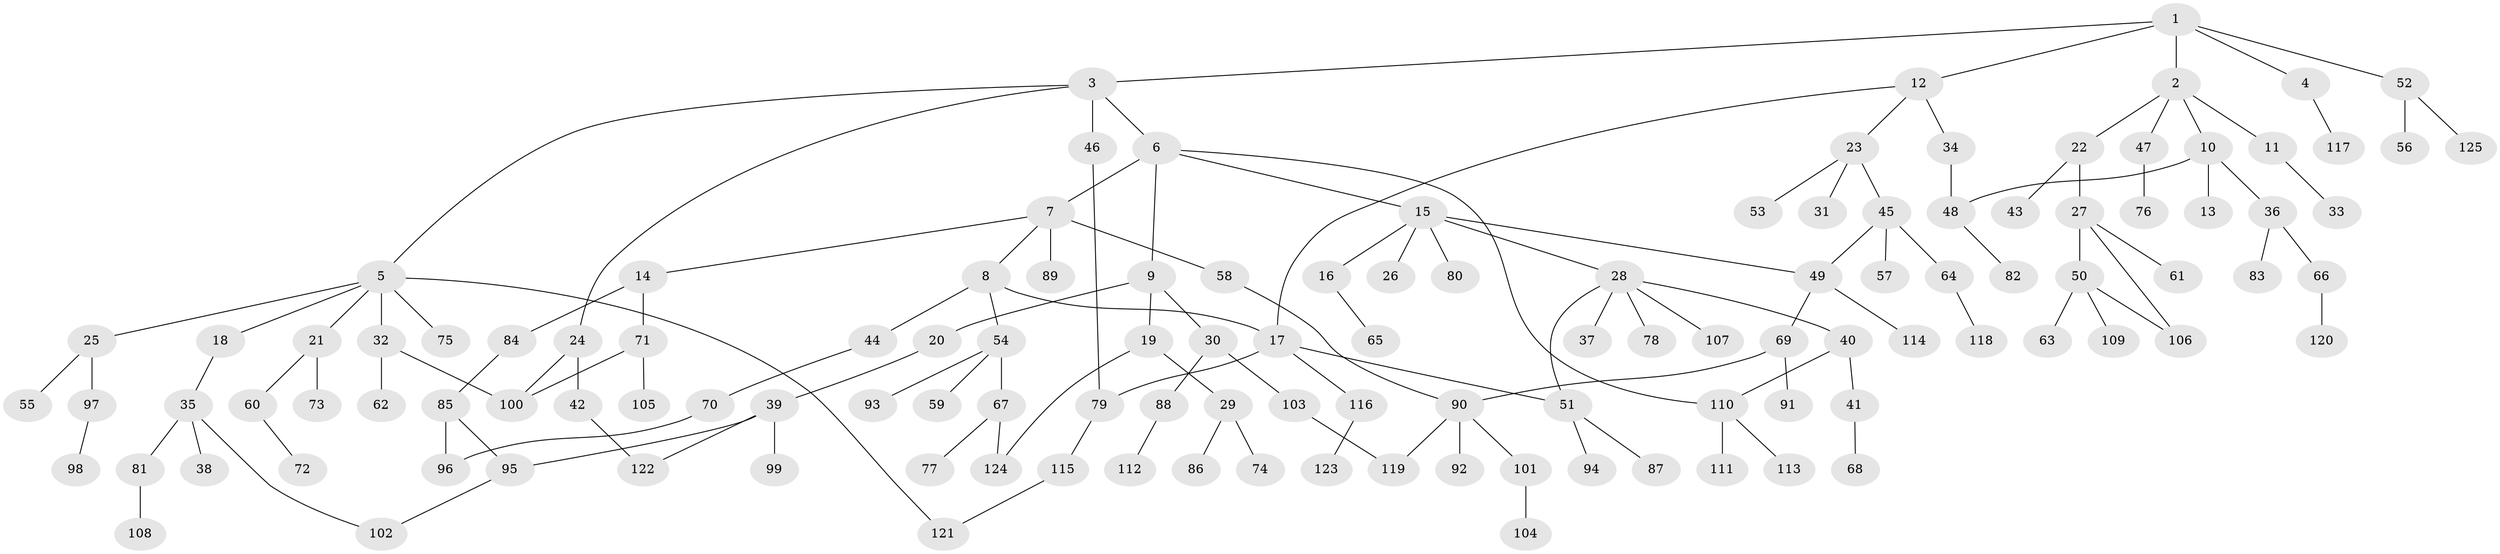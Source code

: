 // Generated by graph-tools (version 1.1) at 2025/34/03/09/25 02:34:17]
// undirected, 125 vertices, 141 edges
graph export_dot {
graph [start="1"]
  node [color=gray90,style=filled];
  1;
  2;
  3;
  4;
  5;
  6;
  7;
  8;
  9;
  10;
  11;
  12;
  13;
  14;
  15;
  16;
  17;
  18;
  19;
  20;
  21;
  22;
  23;
  24;
  25;
  26;
  27;
  28;
  29;
  30;
  31;
  32;
  33;
  34;
  35;
  36;
  37;
  38;
  39;
  40;
  41;
  42;
  43;
  44;
  45;
  46;
  47;
  48;
  49;
  50;
  51;
  52;
  53;
  54;
  55;
  56;
  57;
  58;
  59;
  60;
  61;
  62;
  63;
  64;
  65;
  66;
  67;
  68;
  69;
  70;
  71;
  72;
  73;
  74;
  75;
  76;
  77;
  78;
  79;
  80;
  81;
  82;
  83;
  84;
  85;
  86;
  87;
  88;
  89;
  90;
  91;
  92;
  93;
  94;
  95;
  96;
  97;
  98;
  99;
  100;
  101;
  102;
  103;
  104;
  105;
  106;
  107;
  108;
  109;
  110;
  111;
  112;
  113;
  114;
  115;
  116;
  117;
  118;
  119;
  120;
  121;
  122;
  123;
  124;
  125;
  1 -- 2;
  1 -- 3;
  1 -- 4;
  1 -- 12;
  1 -- 52;
  2 -- 10;
  2 -- 11;
  2 -- 22;
  2 -- 47;
  3 -- 5;
  3 -- 6;
  3 -- 24;
  3 -- 46;
  4 -- 117;
  5 -- 18;
  5 -- 21;
  5 -- 25;
  5 -- 32;
  5 -- 75;
  5 -- 121;
  6 -- 7;
  6 -- 9;
  6 -- 15;
  6 -- 110;
  7 -- 8;
  7 -- 14;
  7 -- 58;
  7 -- 89;
  8 -- 17;
  8 -- 44;
  8 -- 54;
  9 -- 19;
  9 -- 20;
  9 -- 30;
  10 -- 13;
  10 -- 36;
  10 -- 48;
  11 -- 33;
  12 -- 23;
  12 -- 34;
  12 -- 17;
  14 -- 71;
  14 -- 84;
  15 -- 16;
  15 -- 26;
  15 -- 28;
  15 -- 80;
  15 -- 49;
  16 -- 65;
  17 -- 51;
  17 -- 116;
  17 -- 79;
  18 -- 35;
  19 -- 29;
  19 -- 124;
  20 -- 39;
  21 -- 60;
  21 -- 73;
  22 -- 27;
  22 -- 43;
  23 -- 31;
  23 -- 45;
  23 -- 53;
  24 -- 42;
  24 -- 100;
  25 -- 55;
  25 -- 97;
  27 -- 50;
  27 -- 61;
  27 -- 106;
  28 -- 37;
  28 -- 40;
  28 -- 78;
  28 -- 107;
  28 -- 51;
  29 -- 74;
  29 -- 86;
  30 -- 88;
  30 -- 103;
  32 -- 62;
  32 -- 100;
  34 -- 48;
  35 -- 38;
  35 -- 81;
  35 -- 102;
  36 -- 66;
  36 -- 83;
  39 -- 99;
  39 -- 95;
  39 -- 122;
  40 -- 41;
  40 -- 110;
  41 -- 68;
  42 -- 122;
  44 -- 70;
  45 -- 49;
  45 -- 57;
  45 -- 64;
  46 -- 79;
  47 -- 76;
  48 -- 82;
  49 -- 69;
  49 -- 114;
  50 -- 63;
  50 -- 106;
  50 -- 109;
  51 -- 87;
  51 -- 94;
  52 -- 56;
  52 -- 125;
  54 -- 59;
  54 -- 67;
  54 -- 93;
  58 -- 90;
  60 -- 72;
  64 -- 118;
  66 -- 120;
  67 -- 77;
  67 -- 124;
  69 -- 91;
  69 -- 90;
  70 -- 96;
  71 -- 105;
  71 -- 100;
  79 -- 115;
  81 -- 108;
  84 -- 85;
  85 -- 95;
  85 -- 96;
  88 -- 112;
  90 -- 92;
  90 -- 101;
  90 -- 119;
  95 -- 102;
  97 -- 98;
  101 -- 104;
  103 -- 119;
  110 -- 111;
  110 -- 113;
  115 -- 121;
  116 -- 123;
}
